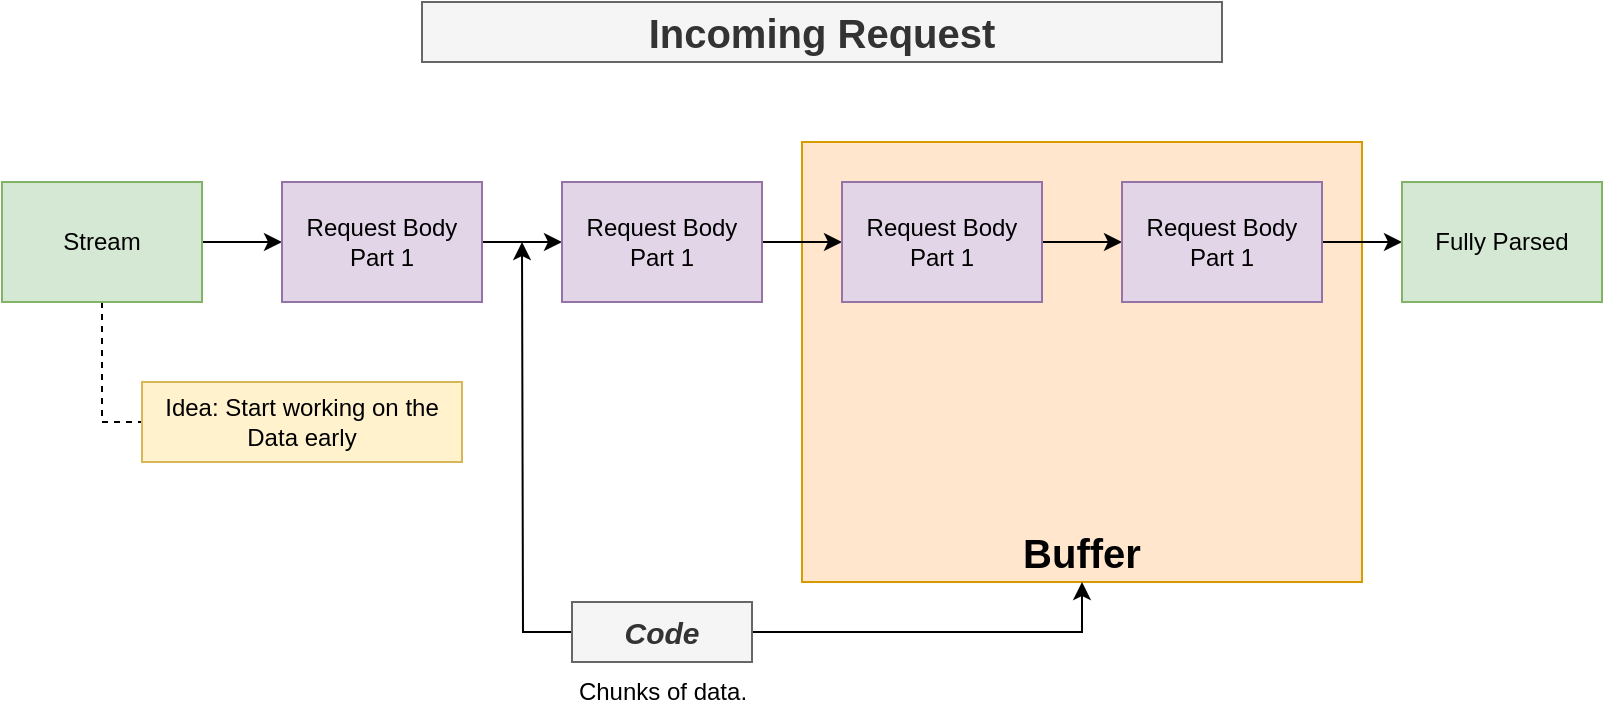 <mxfile version="22.1.16" type="device">
  <diagram name="Page-1" id="rTx3hT5BgJ7aS40e4eMj">
    <mxGraphModel dx="1084" dy="951" grid="1" gridSize="10" guides="1" tooltips="1" connect="1" arrows="1" fold="1" page="1" pageScale="1" pageWidth="850" pageHeight="1100" math="0" shadow="0">
      <root>
        <mxCell id="0" />
        <mxCell id="1" parent="0" />
        <mxCell id="do_bDJgoLTMmzOkIENyw-12" value="Buffer" style="rounded=0;whiteSpace=wrap;html=1;fillColor=#ffe6cc;strokeColor=#d79b00;verticalAlign=bottom;fontSize=20;fontStyle=1" vertex="1" parent="1">
          <mxGeometry x="680" y="390" width="280" height="220" as="geometry" />
        </mxCell>
        <mxCell id="do_bDJgoLTMmzOkIENyw-10" style="edgeStyle=orthogonalEdgeStyle;rounded=0;orthogonalLoop=1;jettySize=auto;html=1;entryX=0;entryY=0.5;entryDx=0;entryDy=0;" edge="1" parent="1" source="do_bDJgoLTMmzOkIENyw-1" target="do_bDJgoLTMmzOkIENyw-3">
          <mxGeometry relative="1" as="geometry" />
        </mxCell>
        <mxCell id="do_bDJgoLTMmzOkIENyw-11" style="edgeStyle=orthogonalEdgeStyle;rounded=0;orthogonalLoop=1;jettySize=auto;html=1;entryX=0;entryY=0.5;entryDx=0;entryDy=0;dashed=1;endArrow=none;endFill=0;" edge="1" parent="1" source="do_bDJgoLTMmzOkIENyw-1" target="do_bDJgoLTMmzOkIENyw-2">
          <mxGeometry relative="1" as="geometry" />
        </mxCell>
        <mxCell id="do_bDJgoLTMmzOkIENyw-1" value="Stream" style="rounded=0;whiteSpace=wrap;html=1;fillColor=#d5e8d4;strokeColor=#82b366;" vertex="1" parent="1">
          <mxGeometry x="280" y="410" width="100" height="60" as="geometry" />
        </mxCell>
        <mxCell id="do_bDJgoLTMmzOkIENyw-2" value="Idea: Start working on the Data early" style="rounded=0;whiteSpace=wrap;html=1;fillColor=#fff2cc;strokeColor=#d6b656;" vertex="1" parent="1">
          <mxGeometry x="350" y="510" width="160" height="40" as="geometry" />
        </mxCell>
        <mxCell id="do_bDJgoLTMmzOkIENyw-5" style="edgeStyle=orthogonalEdgeStyle;rounded=0;orthogonalLoop=1;jettySize=auto;html=1;entryX=0;entryY=0.5;entryDx=0;entryDy=0;" edge="1" parent="1" source="do_bDJgoLTMmzOkIENyw-3" target="do_bDJgoLTMmzOkIENyw-4">
          <mxGeometry relative="1" as="geometry" />
        </mxCell>
        <mxCell id="do_bDJgoLTMmzOkIENyw-3" value="Request Body Part 1" style="rounded=0;whiteSpace=wrap;html=1;fillColor=#e1d5e7;strokeColor=#9673a6;" vertex="1" parent="1">
          <mxGeometry x="420" y="410" width="100" height="60" as="geometry" />
        </mxCell>
        <mxCell id="do_bDJgoLTMmzOkIENyw-7" style="edgeStyle=orthogonalEdgeStyle;rounded=0;orthogonalLoop=1;jettySize=auto;html=1;" edge="1" parent="1" source="do_bDJgoLTMmzOkIENyw-4" target="do_bDJgoLTMmzOkIENyw-6">
          <mxGeometry relative="1" as="geometry" />
        </mxCell>
        <mxCell id="do_bDJgoLTMmzOkIENyw-4" value="Request Body Part 1" style="rounded=0;whiteSpace=wrap;html=1;fillColor=#e1d5e7;strokeColor=#9673a6;" vertex="1" parent="1">
          <mxGeometry x="560" y="410" width="100" height="60" as="geometry" />
        </mxCell>
        <mxCell id="do_bDJgoLTMmzOkIENyw-9" style="edgeStyle=orthogonalEdgeStyle;rounded=0;orthogonalLoop=1;jettySize=auto;html=1;entryX=0;entryY=0.5;entryDx=0;entryDy=0;" edge="1" parent="1" source="do_bDJgoLTMmzOkIENyw-6" target="do_bDJgoLTMmzOkIENyw-8">
          <mxGeometry relative="1" as="geometry" />
        </mxCell>
        <mxCell id="do_bDJgoLTMmzOkIENyw-6" value="Request Body Part 1" style="rounded=0;whiteSpace=wrap;html=1;fillColor=#e1d5e7;strokeColor=#9673a6;" vertex="1" parent="1">
          <mxGeometry x="700" y="410" width="100" height="60" as="geometry" />
        </mxCell>
        <mxCell id="do_bDJgoLTMmzOkIENyw-14" style="edgeStyle=orthogonalEdgeStyle;rounded=0;orthogonalLoop=1;jettySize=auto;html=1;entryX=0;entryY=0.5;entryDx=0;entryDy=0;" edge="1" parent="1" source="do_bDJgoLTMmzOkIENyw-8" target="do_bDJgoLTMmzOkIENyw-13">
          <mxGeometry relative="1" as="geometry" />
        </mxCell>
        <mxCell id="do_bDJgoLTMmzOkIENyw-8" value="Request Body Part 1" style="rounded=0;whiteSpace=wrap;html=1;fillColor=#e1d5e7;strokeColor=#9673a6;" vertex="1" parent="1">
          <mxGeometry x="840" y="410" width="100" height="60" as="geometry" />
        </mxCell>
        <mxCell id="do_bDJgoLTMmzOkIENyw-13" value="Fully Parsed" style="rounded=0;whiteSpace=wrap;html=1;fillColor=#d5e8d4;strokeColor=#82b366;" vertex="1" parent="1">
          <mxGeometry x="980" y="410" width="100" height="60" as="geometry" />
        </mxCell>
        <mxCell id="do_bDJgoLTMmzOkIENyw-17" style="edgeStyle=orthogonalEdgeStyle;rounded=0;orthogonalLoop=1;jettySize=auto;html=1;entryX=0.5;entryY=1;entryDx=0;entryDy=0;" edge="1" parent="1" source="do_bDJgoLTMmzOkIENyw-15" target="do_bDJgoLTMmzOkIENyw-12">
          <mxGeometry relative="1" as="geometry" />
        </mxCell>
        <mxCell id="do_bDJgoLTMmzOkIENyw-18" style="edgeStyle=orthogonalEdgeStyle;rounded=0;orthogonalLoop=1;jettySize=auto;html=1;" edge="1" parent="1" source="do_bDJgoLTMmzOkIENyw-15">
          <mxGeometry relative="1" as="geometry">
            <mxPoint x="540" y="440" as="targetPoint" />
          </mxGeometry>
        </mxCell>
        <mxCell id="do_bDJgoLTMmzOkIENyw-15" value="Code" style="rounded=0;whiteSpace=wrap;html=1;fontStyle=3;fontSize=15;fillColor=#f5f5f5;fontColor=#333333;strokeColor=#666666;" vertex="1" parent="1">
          <mxGeometry x="565" y="620" width="90" height="30" as="geometry" />
        </mxCell>
        <mxCell id="do_bDJgoLTMmzOkIENyw-19" value="Chunks of data." style="text;html=1;align=center;verticalAlign=middle;resizable=0;points=[];autosize=1;strokeColor=none;fillColor=none;" vertex="1" parent="1">
          <mxGeometry x="555" y="650" width="110" height="30" as="geometry" />
        </mxCell>
        <mxCell id="do_bDJgoLTMmzOkIENyw-22" value="Incoming Request" style="rounded=0;whiteSpace=wrap;html=1;fontSize=20;fontStyle=1;fillColor=#f5f5f5;fontColor=#333333;strokeColor=#666666;" vertex="1" parent="1">
          <mxGeometry x="490" y="320" width="400" height="30" as="geometry" />
        </mxCell>
      </root>
    </mxGraphModel>
  </diagram>
</mxfile>
